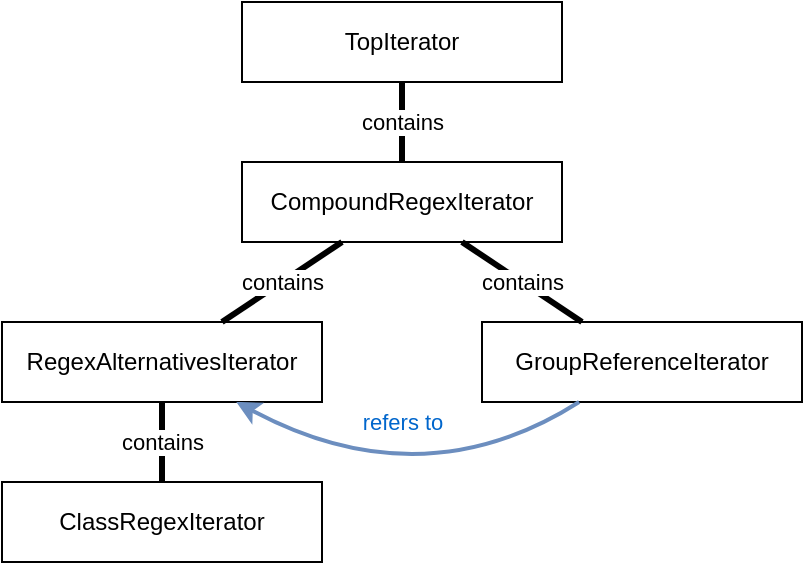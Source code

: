 <mxfile version="15.8.4" type="device"><diagram id="QraVHS-EzGtUWwEH1FAz" name="Seite-1"><mxGraphModel dx="1092" dy="808" grid="1" gridSize="10" guides="1" tooltips="1" connect="1" arrows="1" fold="1" page="1" pageScale="1" pageWidth="1169" pageHeight="827" math="0" shadow="0"><root><mxCell id="0"/><mxCell id="1" parent="0"/><mxCell id="9vUAFHtBr_pbpIwTT2s3-1" value="TopIterator" style="rounded=0;whiteSpace=wrap;html=1;" vertex="1" parent="1"><mxGeometry x="440" y="120" width="160" height="40" as="geometry"/></mxCell><mxCell id="9vUAFHtBr_pbpIwTT2s3-2" value="CompoundRegexIterator" style="rounded=0;whiteSpace=wrap;html=1;" vertex="1" parent="1"><mxGeometry x="440" y="200" width="160" height="40" as="geometry"/></mxCell><mxCell id="9vUAFHtBr_pbpIwTT2s3-3" value="RegexAlternativesIterator" style="rounded=0;whiteSpace=wrap;html=1;" vertex="1" parent="1"><mxGeometry x="320" y="280" width="160" height="40" as="geometry"/></mxCell><mxCell id="9vUAFHtBr_pbpIwTT2s3-4" value="GroupReferenceIterator" style="rounded=0;whiteSpace=wrap;html=1;" vertex="1" parent="1"><mxGeometry x="560" y="280" width="160" height="40" as="geometry"/></mxCell><mxCell id="9vUAFHtBr_pbpIwTT2s3-5" value="ClassRegexIterator" style="rounded=0;whiteSpace=wrap;html=1;" vertex="1" parent="1"><mxGeometry x="320" y="360" width="160" height="40" as="geometry"/></mxCell><mxCell id="9vUAFHtBr_pbpIwTT2s3-6" value="contains" style="endArrow=none;html=1;rounded=0;strokeWidth=3;" edge="1" parent="1" source="9vUAFHtBr_pbpIwTT2s3-2" target="9vUAFHtBr_pbpIwTT2s3-1"><mxGeometry width="50" height="50" relative="1" as="geometry"><mxPoint x="440" y="530" as="sourcePoint"/><mxPoint x="490" y="480" as="targetPoint"/></mxGeometry></mxCell><mxCell id="9vUAFHtBr_pbpIwTT2s3-7" value="contains" style="endArrow=none;html=1;rounded=0;strokeWidth=3;" edge="1" parent="1" source="9vUAFHtBr_pbpIwTT2s3-3" target="9vUAFHtBr_pbpIwTT2s3-2"><mxGeometry width="50" height="50" relative="1" as="geometry"><mxPoint x="530" y="210" as="sourcePoint"/><mxPoint x="530" y="170" as="targetPoint"/></mxGeometry></mxCell><mxCell id="9vUAFHtBr_pbpIwTT2s3-8" value="contains" style="endArrow=none;html=1;rounded=0;strokeWidth=3;" edge="1" parent="1" source="9vUAFHtBr_pbpIwTT2s3-5" target="9vUAFHtBr_pbpIwTT2s3-3"><mxGeometry width="50" height="50" relative="1" as="geometry"><mxPoint x="540" y="220" as="sourcePoint"/><mxPoint x="540" y="180" as="targetPoint"/></mxGeometry></mxCell><mxCell id="9vUAFHtBr_pbpIwTT2s3-9" value="contains" style="endArrow=none;html=1;rounded=0;strokeWidth=3;" edge="1" parent="1" source="9vUAFHtBr_pbpIwTT2s3-4" target="9vUAFHtBr_pbpIwTT2s3-2"><mxGeometry width="50" height="50" relative="1" as="geometry"><mxPoint x="550" y="230" as="sourcePoint"/><mxPoint x="550" y="190" as="targetPoint"/></mxGeometry></mxCell><mxCell id="9vUAFHtBr_pbpIwTT2s3-10" value="refers to" style="curved=1;endArrow=classic;html=1;rounded=0;strokeWidth=2;fillColor=#dae8fc;strokeColor=#6c8ebf;fontColor=#0066CC;" edge="1" parent="1" source="9vUAFHtBr_pbpIwTT2s3-4" target="9vUAFHtBr_pbpIwTT2s3-3"><mxGeometry x="0.218" y="-30" width="50" height="50" relative="1" as="geometry"><mxPoint x="750" y="570" as="sourcePoint"/><mxPoint x="800" y="520" as="targetPoint"/><Array as="points"><mxPoint x="530" y="370"/></Array><mxPoint as="offset"/></mxGeometry></mxCell></root></mxGraphModel></diagram></mxfile>